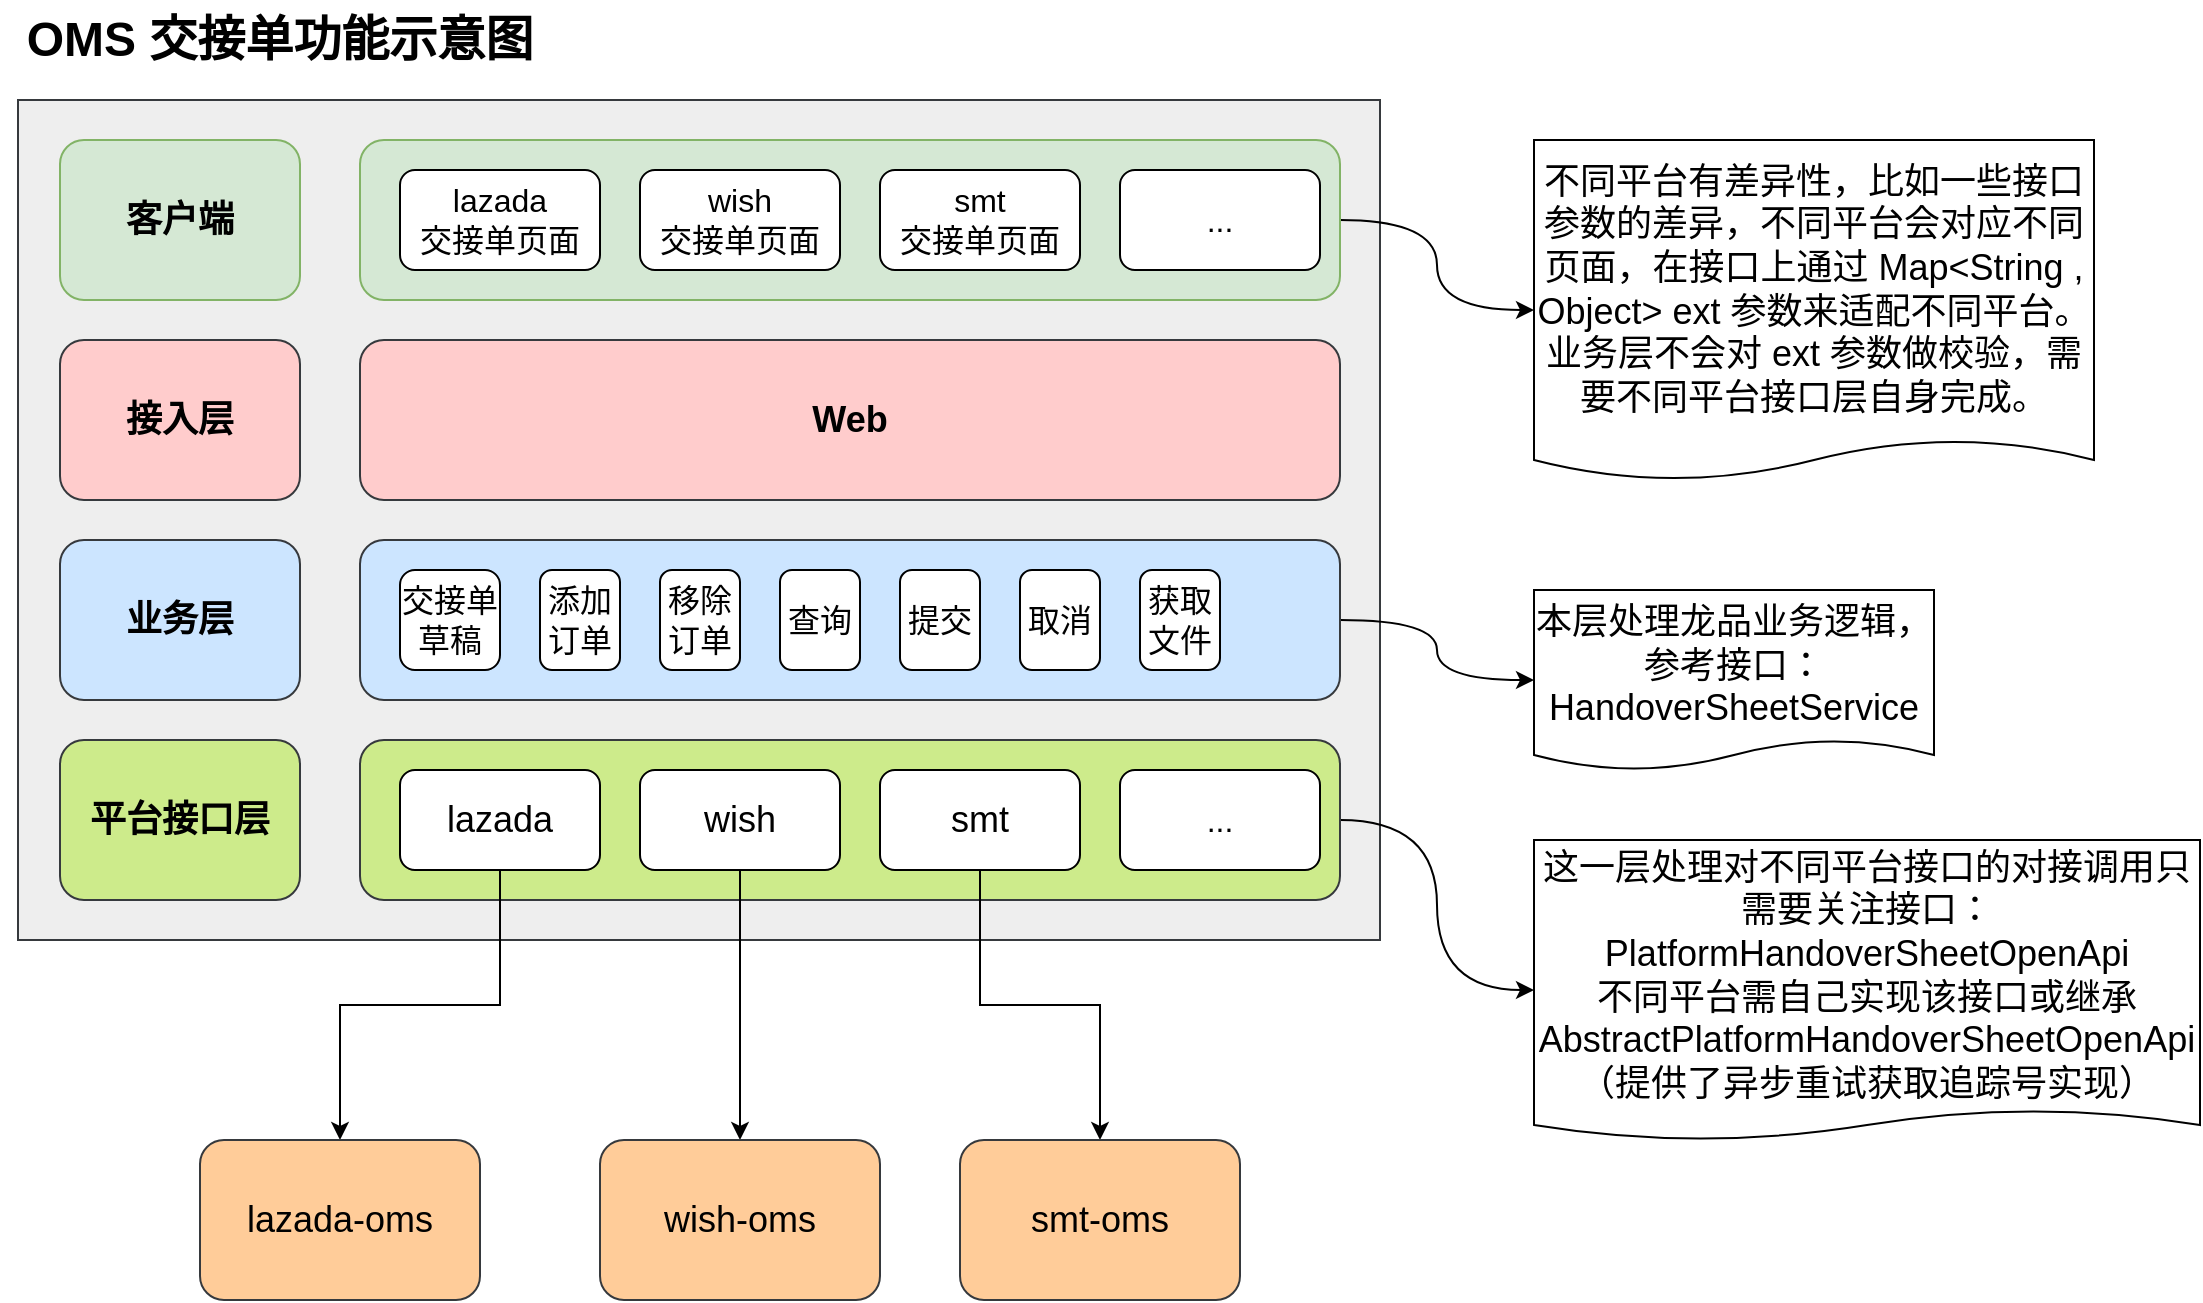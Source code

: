 <mxfile version="21.1.9" type="github">
  <diagram name="第 1 页" id="eg49ZaoTi7A60mhF3NfQ">
    <mxGraphModel dx="1434" dy="756" grid="1" gridSize="10" guides="1" tooltips="1" connect="1" arrows="1" fold="1" page="1" pageScale="1" pageWidth="827" pageHeight="1169" math="0" shadow="0">
      <root>
        <mxCell id="0" />
        <mxCell id="1" parent="0" />
        <mxCell id="jHrgZvA_I-LLRUM1Vone-2" value="" style="rounded=0;whiteSpace=wrap;html=1;fillColor=#eeeeee;strokeColor=#36393d;" vertex="1" parent="1">
          <mxGeometry x="69" y="80" width="681" height="420" as="geometry" />
        </mxCell>
        <mxCell id="jHrgZvA_I-LLRUM1Vone-3" value="&lt;b&gt;&lt;font style=&quot;font-size: 18px;&quot;&gt;平台接口层&lt;/font&gt;&lt;/b&gt;" style="rounded=1;whiteSpace=wrap;html=1;fillColor=#cdeb8b;strokeColor=#36393d;" vertex="1" parent="1">
          <mxGeometry x="90" y="400" width="120" height="80" as="geometry" />
        </mxCell>
        <mxCell id="jHrgZvA_I-LLRUM1Vone-34" value="" style="edgeStyle=orthogonalEdgeStyle;orthogonalLoop=1;jettySize=auto;html=1;curved=1;" edge="1" parent="1" source="jHrgZvA_I-LLRUM1Vone-4" target="jHrgZvA_I-LLRUM1Vone-33">
          <mxGeometry relative="1" as="geometry" />
        </mxCell>
        <mxCell id="jHrgZvA_I-LLRUM1Vone-4" value="" style="rounded=1;whiteSpace=wrap;html=1;fillColor=#cdeb8b;strokeColor=#36393d;" vertex="1" parent="1">
          <mxGeometry x="240" y="400" width="490" height="80" as="geometry" />
        </mxCell>
        <mxCell id="jHrgZvA_I-LLRUM1Vone-22" style="edgeStyle=orthogonalEdgeStyle;rounded=0;orthogonalLoop=1;jettySize=auto;html=1;" edge="1" parent="1" source="jHrgZvA_I-LLRUM1Vone-5" target="jHrgZvA_I-LLRUM1Vone-16">
          <mxGeometry relative="1" as="geometry" />
        </mxCell>
        <mxCell id="jHrgZvA_I-LLRUM1Vone-5" value="&lt;font style=&quot;font-size: 18px;&quot;&gt;lazada&lt;/font&gt;" style="rounded=1;whiteSpace=wrap;html=1;" vertex="1" parent="1">
          <mxGeometry x="260" y="415" width="100" height="50" as="geometry" />
        </mxCell>
        <mxCell id="jHrgZvA_I-LLRUM1Vone-25" style="edgeStyle=orthogonalEdgeStyle;rounded=0;orthogonalLoop=1;jettySize=auto;html=1;" edge="1" parent="1" source="jHrgZvA_I-LLRUM1Vone-6" target="jHrgZvA_I-LLRUM1Vone-23">
          <mxGeometry relative="1" as="geometry" />
        </mxCell>
        <mxCell id="jHrgZvA_I-LLRUM1Vone-6" value="&lt;font style=&quot;font-size: 18px;&quot;&gt;wish&lt;/font&gt;" style="rounded=1;whiteSpace=wrap;html=1;" vertex="1" parent="1">
          <mxGeometry x="380" y="415" width="100" height="50" as="geometry" />
        </mxCell>
        <mxCell id="jHrgZvA_I-LLRUM1Vone-26" style="edgeStyle=orthogonalEdgeStyle;rounded=0;orthogonalLoop=1;jettySize=auto;html=1;" edge="1" parent="1" source="jHrgZvA_I-LLRUM1Vone-7" target="jHrgZvA_I-LLRUM1Vone-24">
          <mxGeometry relative="1" as="geometry" />
        </mxCell>
        <mxCell id="jHrgZvA_I-LLRUM1Vone-7" value="&lt;font style=&quot;font-size: 18px;&quot;&gt;smt&lt;/font&gt;" style="rounded=1;whiteSpace=wrap;html=1;" vertex="1" parent="1">
          <mxGeometry x="500" y="415" width="100" height="50" as="geometry" />
        </mxCell>
        <mxCell id="jHrgZvA_I-LLRUM1Vone-8" value="&lt;font style=&quot;font-size: 16px;&quot;&gt;...&lt;/font&gt;" style="rounded=1;whiteSpace=wrap;html=1;" vertex="1" parent="1">
          <mxGeometry x="620" y="415" width="100" height="50" as="geometry" />
        </mxCell>
        <mxCell id="jHrgZvA_I-LLRUM1Vone-9" value="&lt;span style=&quot;font-size: 18px;&quot;&gt;&lt;b&gt;业务层&lt;/b&gt;&lt;/span&gt;" style="rounded=1;whiteSpace=wrap;html=1;fillColor=#cce5ff;strokeColor=#36393d;" vertex="1" parent="1">
          <mxGeometry x="90" y="300" width="120" height="80" as="geometry" />
        </mxCell>
        <mxCell id="jHrgZvA_I-LLRUM1Vone-36" value="" style="edgeStyle=orthogonalEdgeStyle;orthogonalLoop=1;jettySize=auto;html=1;curved=1;" edge="1" parent="1" source="jHrgZvA_I-LLRUM1Vone-10" target="jHrgZvA_I-LLRUM1Vone-35">
          <mxGeometry relative="1" as="geometry" />
        </mxCell>
        <mxCell id="jHrgZvA_I-LLRUM1Vone-10" value="" style="rounded=1;whiteSpace=wrap;html=1;fillColor=#cce5ff;strokeColor=#36393d;" vertex="1" parent="1">
          <mxGeometry x="240" y="300" width="490" height="80" as="geometry" />
        </mxCell>
        <mxCell id="jHrgZvA_I-LLRUM1Vone-12" value="&lt;font style=&quot;font-size: 16px;&quot;&gt;交接单草稿&lt;/font&gt;" style="rounded=1;whiteSpace=wrap;html=1;" vertex="1" parent="1">
          <mxGeometry x="260" y="315" width="50" height="50" as="geometry" />
        </mxCell>
        <mxCell id="jHrgZvA_I-LLRUM1Vone-13" value="&lt;font style=&quot;font-size: 16px;&quot;&gt;添加订单&lt;/font&gt;" style="rounded=1;whiteSpace=wrap;html=1;" vertex="1" parent="1">
          <mxGeometry x="330" y="315" width="40" height="50" as="geometry" />
        </mxCell>
        <mxCell id="jHrgZvA_I-LLRUM1Vone-14" value="&lt;span style=&quot;font-size: 18px;&quot;&gt;&lt;b&gt;接入层&lt;br&gt;&lt;/b&gt;&lt;/span&gt;" style="rounded=1;whiteSpace=wrap;html=1;fillColor=#ffcccc;strokeColor=#36393d;" vertex="1" parent="1">
          <mxGeometry x="90" y="200" width="120" height="80" as="geometry" />
        </mxCell>
        <mxCell id="jHrgZvA_I-LLRUM1Vone-15" value="&lt;font style=&quot;font-size: 18px;&quot;&gt;&lt;b&gt;Web&lt;/b&gt;&lt;/font&gt;" style="rounded=1;whiteSpace=wrap;html=1;fillColor=#ffcccc;strokeColor=#36393d;" vertex="1" parent="1">
          <mxGeometry x="240" y="200" width="490" height="80" as="geometry" />
        </mxCell>
        <mxCell id="jHrgZvA_I-LLRUM1Vone-16" value="&lt;font style=&quot;font-size: 18px;&quot;&gt;lazada-oms&lt;/font&gt;" style="rounded=1;whiteSpace=wrap;html=1;fillColor=#ffcc99;strokeColor=#36393d;" vertex="1" parent="1">
          <mxGeometry x="160" y="600" width="140" height="80" as="geometry" />
        </mxCell>
        <mxCell id="jHrgZvA_I-LLRUM1Vone-17" value="&lt;font style=&quot;font-size: 16px;&quot;&gt;移除订单&lt;/font&gt;" style="rounded=1;whiteSpace=wrap;html=1;" vertex="1" parent="1">
          <mxGeometry x="390" y="315" width="40" height="50" as="geometry" />
        </mxCell>
        <mxCell id="jHrgZvA_I-LLRUM1Vone-18" value="&lt;span style=&quot;font-size: 16px;&quot;&gt;查询&lt;/span&gt;" style="rounded=1;whiteSpace=wrap;html=1;" vertex="1" parent="1">
          <mxGeometry x="450" y="315" width="40" height="50" as="geometry" />
        </mxCell>
        <mxCell id="jHrgZvA_I-LLRUM1Vone-19" value="&lt;span style=&quot;font-size: 16px;&quot;&gt;提交&lt;/span&gt;" style="rounded=1;whiteSpace=wrap;html=1;" vertex="1" parent="1">
          <mxGeometry x="510" y="315" width="40" height="50" as="geometry" />
        </mxCell>
        <mxCell id="jHrgZvA_I-LLRUM1Vone-20" value="&lt;span style=&quot;font-size: 16px;&quot;&gt;取消&lt;/span&gt;" style="rounded=1;whiteSpace=wrap;html=1;" vertex="1" parent="1">
          <mxGeometry x="570" y="315" width="40" height="50" as="geometry" />
        </mxCell>
        <mxCell id="jHrgZvA_I-LLRUM1Vone-21" value="&lt;span style=&quot;font-size: 16px;&quot;&gt;获取文件&lt;/span&gt;" style="rounded=1;whiteSpace=wrap;html=1;" vertex="1" parent="1">
          <mxGeometry x="630" y="315" width="40" height="50" as="geometry" />
        </mxCell>
        <mxCell id="jHrgZvA_I-LLRUM1Vone-23" value="&lt;font style=&quot;font-size: 18px;&quot;&gt;wish-oms&lt;/font&gt;" style="rounded=1;whiteSpace=wrap;html=1;fillColor=#ffcc99;strokeColor=#36393d;" vertex="1" parent="1">
          <mxGeometry x="360" y="600" width="140" height="80" as="geometry" />
        </mxCell>
        <mxCell id="jHrgZvA_I-LLRUM1Vone-24" value="&lt;font style=&quot;font-size: 18px;&quot;&gt;smt-oms&lt;/font&gt;" style="rounded=1;whiteSpace=wrap;html=1;fillColor=#ffcc99;strokeColor=#36393d;" vertex="1" parent="1">
          <mxGeometry x="540" y="600" width="140" height="80" as="geometry" />
        </mxCell>
        <mxCell id="jHrgZvA_I-LLRUM1Vone-27" value="&lt;span style=&quot;font-size: 18px;&quot;&gt;&lt;b&gt;客户端&lt;br&gt;&lt;/b&gt;&lt;/span&gt;" style="rounded=1;whiteSpace=wrap;html=1;fillColor=#d5e8d4;strokeColor=#82b366;" vertex="1" parent="1">
          <mxGeometry x="90" y="100" width="120" height="80" as="geometry" />
        </mxCell>
        <mxCell id="jHrgZvA_I-LLRUM1Vone-38" value="" style="edgeStyle=orthogonalEdgeStyle;orthogonalLoop=1;jettySize=auto;html=1;curved=1;" edge="1" parent="1" source="jHrgZvA_I-LLRUM1Vone-28" target="jHrgZvA_I-LLRUM1Vone-37">
          <mxGeometry relative="1" as="geometry" />
        </mxCell>
        <mxCell id="jHrgZvA_I-LLRUM1Vone-28" value="&lt;span style=&quot;font-size: 18px;&quot;&gt;&lt;b&gt;&lt;br&gt;&lt;/b&gt;&lt;/span&gt;" style="rounded=1;whiteSpace=wrap;html=1;fillColor=#d5e8d4;strokeColor=#82b366;" vertex="1" parent="1">
          <mxGeometry x="240" y="100" width="490" height="80" as="geometry" />
        </mxCell>
        <mxCell id="jHrgZvA_I-LLRUM1Vone-29" value="&lt;font style=&quot;font-size: 16px;&quot;&gt;lazada &lt;br&gt;交接单页面&lt;/font&gt;" style="rounded=1;whiteSpace=wrap;html=1;" vertex="1" parent="1">
          <mxGeometry x="260" y="115" width="100" height="50" as="geometry" />
        </mxCell>
        <mxCell id="jHrgZvA_I-LLRUM1Vone-30" value="&lt;font style=&quot;font-size: 16px;&quot;&gt;wish&lt;br&gt;交接单页面&lt;/font&gt;" style="rounded=1;whiteSpace=wrap;html=1;" vertex="1" parent="1">
          <mxGeometry x="380" y="115" width="100" height="50" as="geometry" />
        </mxCell>
        <mxCell id="jHrgZvA_I-LLRUM1Vone-31" value="&lt;font style=&quot;font-size: 16px;&quot;&gt;smt&lt;br&gt;交接单页面&lt;/font&gt;" style="rounded=1;whiteSpace=wrap;html=1;" vertex="1" parent="1">
          <mxGeometry x="500" y="115" width="100" height="50" as="geometry" />
        </mxCell>
        <mxCell id="jHrgZvA_I-LLRUM1Vone-33" value="&lt;font style=&quot;font-size: 18px;&quot;&gt;这一层处理对不同平台接口的对接调用只需要关注接口：&lt;br&gt;PlatformHandoverSheetOpenApi&lt;br&gt;不同平台需自己实现该接口或继承AbstractPlatformHandoverSheetOpenApi （提供了异步重试获取追踪号实现）&lt;/font&gt;" style="shape=document;whiteSpace=wrap;html=1;boundedLbl=1;rounded=1;size=0.1;" vertex="1" parent="1">
          <mxGeometry x="827" y="450" width="333" height="150" as="geometry" />
        </mxCell>
        <mxCell id="jHrgZvA_I-LLRUM1Vone-35" value="&lt;font style=&quot;font-size: 18px;&quot;&gt;本层处理龙品业务逻辑，参考接口：&lt;br&gt;HandoverSheetService&lt;/font&gt;" style="shape=document;whiteSpace=wrap;html=1;boundedLbl=1;rounded=1;size=0.167;" vertex="1" parent="1">
          <mxGeometry x="827" y="325" width="200" height="90" as="geometry" />
        </mxCell>
        <mxCell id="jHrgZvA_I-LLRUM1Vone-37" value="&lt;font style=&quot;font-size: 18px;&quot;&gt;不同平台有差异性，比如一些接口参数的差异，不同平台会对应不同页面，在接口上通过 Map&amp;lt;String , Object&amp;gt; ext 参数来适配不同平台。&lt;br&gt;业务层不会对 ext 参数做校验，需要不同平台接口层自身完成。&lt;/font&gt;" style="shape=document;whiteSpace=wrap;html=1;boundedLbl=1;rounded=1;size=0.118;" vertex="1" parent="1">
          <mxGeometry x="827" y="100" width="280" height="170" as="geometry" />
        </mxCell>
        <mxCell id="jHrgZvA_I-LLRUM1Vone-39" value="&lt;b&gt;&lt;font style=&quot;font-size: 24px;&quot;&gt;OMS 交接单功能示意图&lt;/font&gt;&lt;/b&gt;" style="text;html=1;strokeColor=none;fillColor=none;align=center;verticalAlign=middle;whiteSpace=wrap;rounded=0;" vertex="1" parent="1">
          <mxGeometry x="60" y="30" width="280" height="40" as="geometry" />
        </mxCell>
        <mxCell id="jHrgZvA_I-LLRUM1Vone-40" value="&lt;span style=&quot;font-size: 16px;&quot;&gt;...&lt;/span&gt;" style="rounded=1;whiteSpace=wrap;html=1;" vertex="1" parent="1">
          <mxGeometry x="620" y="115" width="100" height="50" as="geometry" />
        </mxCell>
      </root>
    </mxGraphModel>
  </diagram>
</mxfile>

